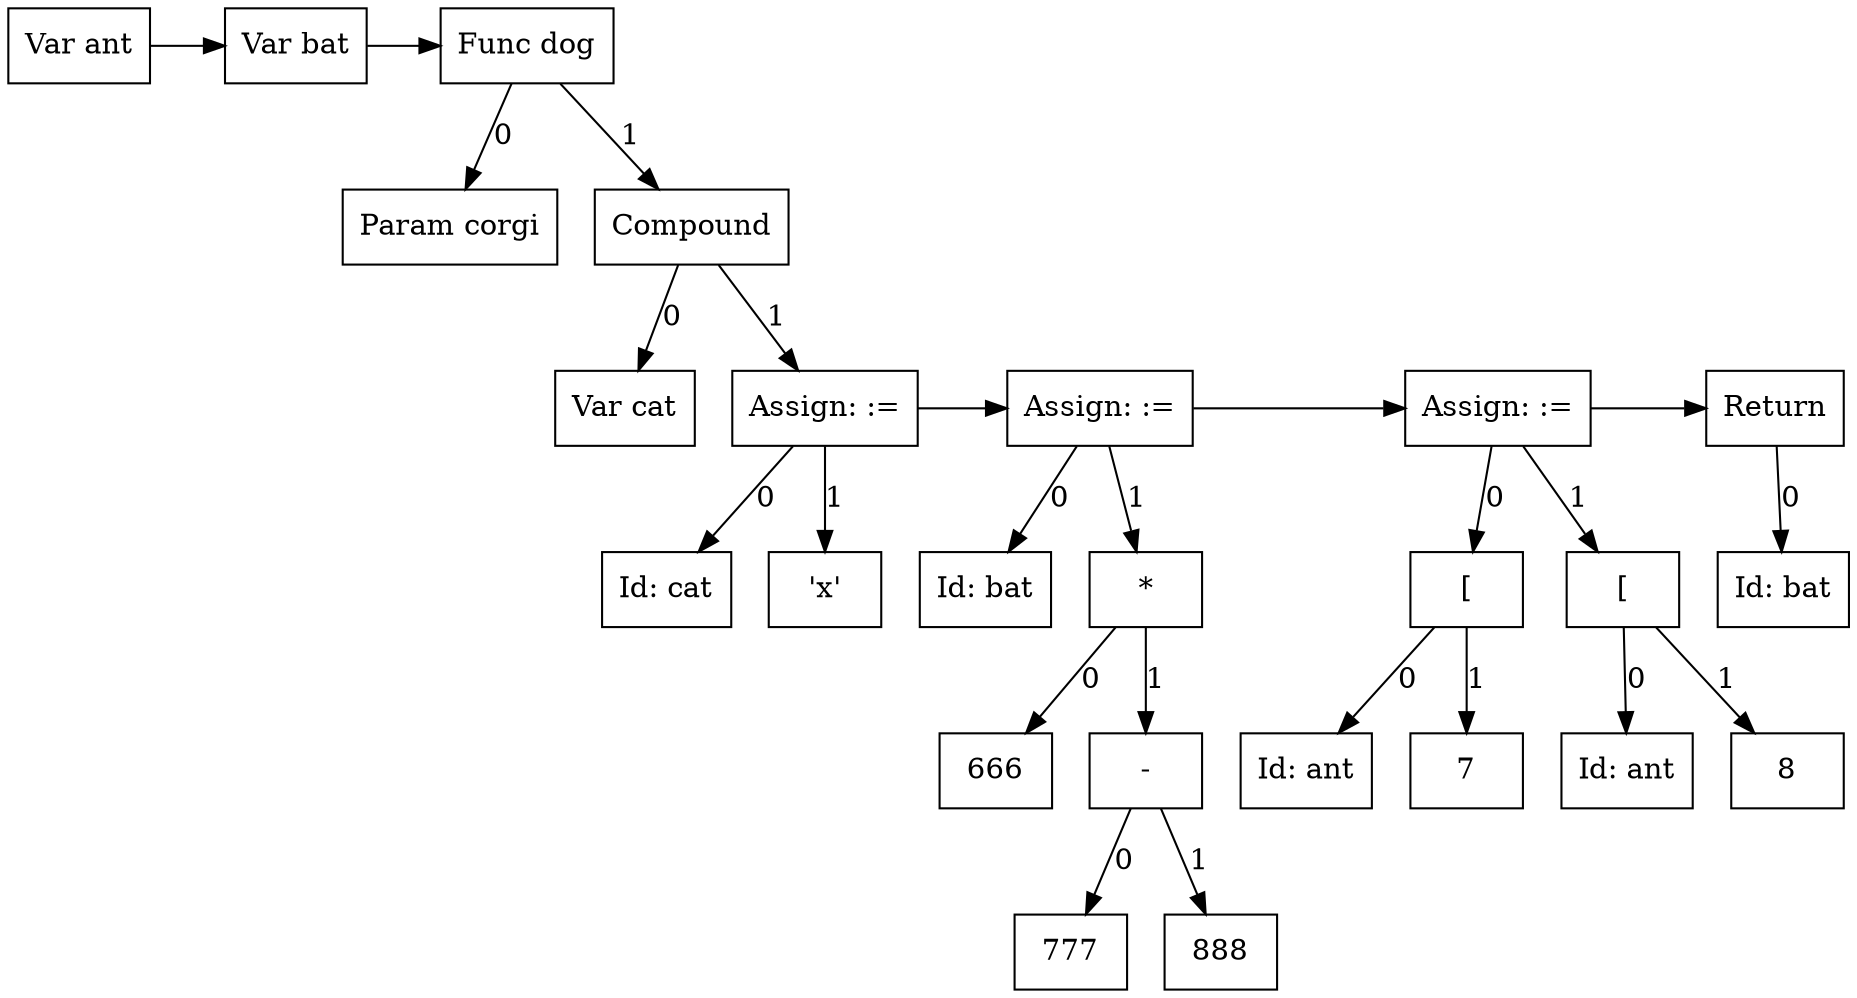 digraph G {
node0 [label="Var ant"; shape=box];
subgraph SibNames_0 {
rankdir="LR"; rank="same";
node0 [label="Var ant"; shape=box];
node1 [label="Var bat"; shape=box];
node24 [label="Func dog"; shape=box];
}

subgraph SibPtrs_0 {
rankdir="LR";
node0 -> node1;
node1 -> node24;
}

subgraph childNames_24 {
rankdir="LR"; rank="same"; ordering=out
node2 [label="Param corgi"; shape=box];
node23 [label="Compound"; shape=box];
}

subgraph childPtrs_24 {
rankdir="TB";
node24 -> node2 [label="0"];
node24 -> node23 [label="1"];
}

subgraph childNames_23 {
rankdir="LR"; rank="same"; ordering=out
node3 [label="Var cat"; shape=box];
node6 [label="Assign: :="; shape=box];
}

subgraph childPtrs_23 {
rankdir="TB";
node23 -> node3 [label="0"];
node23 -> node6 [label="1"];
}

subgraph childNames_6 {
rankdir="LR"; rank="same"; ordering=out
node4 [label="Id: cat"; shape=box];
node5 [label="'x'"; shape=box];
}

subgraph childPtrs_6 {
rankdir="TB";
node6 -> node4 [label="0"];
node6 -> node5 [label="1"];
}

subgraph SibNames_6 {
rankdir="LR"; rank="same";
node6 [label="Assign: :="; shape=box];
node13 [label="Assign: :="; shape=box];
node20 [label="Assign: :="; shape=box];
node22 [label="Return"; shape=box];
}

subgraph SibPtrs_6 {
rankdir="LR";
node6 -> node13;
node13 -> node20;
node20 -> node22;
}

subgraph childNames_13 {
rankdir="LR"; rank="same"; ordering=out
node7 [label="Id: bat"; shape=box];
node12 [label="*"; shape=box];
}

subgraph childPtrs_13 {
rankdir="TB";
node13 -> node7 [label="0"];
node13 -> node12 [label="1"];
}

subgraph childNames_12 {
rankdir="LR"; rank="same"; ordering=out
node8 [label="666"; shape=box];
node11 [label="-"; shape=box];
}

subgraph childPtrs_12 {
rankdir="TB";
node12 -> node8 [label="0"];
node12 -> node11 [label="1"];
}

subgraph childNames_11 {
rankdir="LR"; rank="same"; ordering=out
node9 [label="777"; shape=box];
node10 [label="888"; shape=box];
}

subgraph childPtrs_11 {
rankdir="TB";
node11 -> node9 [label="0"];
node11 -> node10 [label="1"];
}

subgraph childNames_20 {
rankdir="LR"; rank="same"; ordering=out
node15 [label="["; shape=box];
node18 [label="["; shape=box];
}

subgraph childPtrs_20 {
rankdir="TB";
node20 -> node15 [label="0"];
node20 -> node18 [label="1"];
}

subgraph childNames_15 {
rankdir="LR"; rank="same"; ordering=out
node16 [label="Id: ant"; shape=box];
node14 [label="7"; shape=box];
}

subgraph childPtrs_15 {
rankdir="TB";
node15 -> node16 [label="0"];
node15 -> node14 [label="1"];
}

subgraph childNames_18 {
rankdir="LR"; rank="same"; ordering=out
node19 [label="Id: ant"; shape=box];
node17 [label="8"; shape=box];
}

subgraph childPtrs_18 {
rankdir="TB";
node18 -> node19 [label="0"];
node18 -> node17 [label="1"];
}

subgraph childNames_22 {
rankdir="LR"; rank="same"; ordering=out
node21 [label="Id: bat"; shape=box];
}

subgraph childPtrs_22 {
rankdir="TB";
node22 -> node21 [label="0"];
}

}
